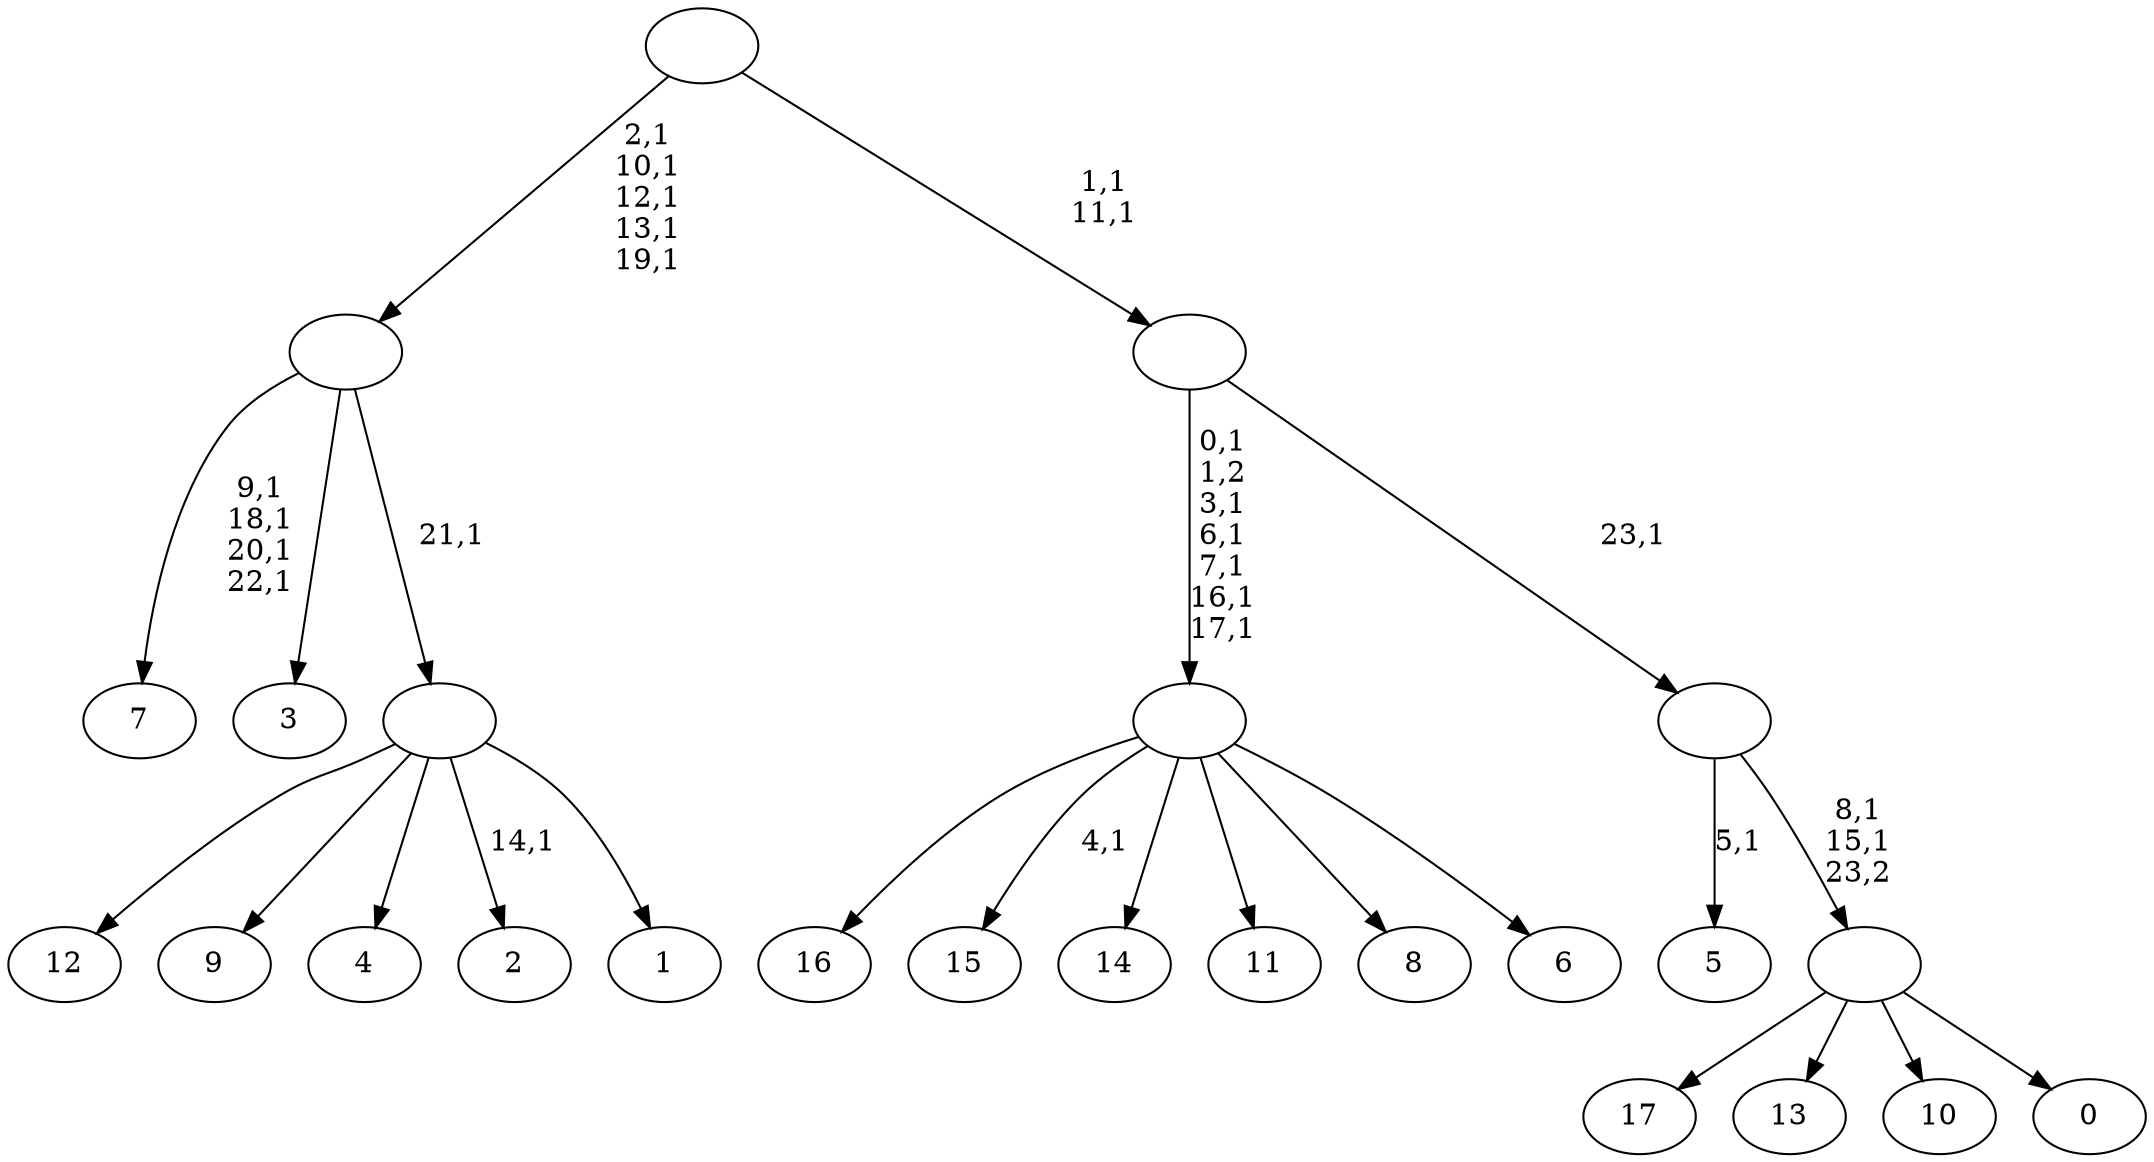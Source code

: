 digraph T {
	42 [label="17"]
	41 [label="16"]
	40 [label="15"]
	38 [label="14"]
	37 [label="13"]
	36 [label="12"]
	35 [label="11"]
	34 [label="10"]
	33 [label="9"]
	32 [label="8"]
	31 [label="7"]
	26 [label="6"]
	25 [label=""]
	19 [label="5"]
	17 [label="4"]
	16 [label="3"]
	15 [label="2"]
	13 [label="1"]
	12 [label=""]
	11 [label=""]
	6 [label="0"]
	5 [label=""]
	3 [label=""]
	2 [label=""]
	0 [label=""]
	25 -> 40 [label="4,1"]
	25 -> 41 [label=""]
	25 -> 38 [label=""]
	25 -> 35 [label=""]
	25 -> 32 [label=""]
	25 -> 26 [label=""]
	12 -> 15 [label="14,1"]
	12 -> 36 [label=""]
	12 -> 33 [label=""]
	12 -> 17 [label=""]
	12 -> 13 [label=""]
	11 -> 31 [label="9,1\n18,1\n20,1\n22,1"]
	11 -> 16 [label=""]
	11 -> 12 [label="21,1"]
	5 -> 42 [label=""]
	5 -> 37 [label=""]
	5 -> 34 [label=""]
	5 -> 6 [label=""]
	3 -> 5 [label="8,1\n15,1\n23,2"]
	3 -> 19 [label="5,1"]
	2 -> 25 [label="0,1\n1,2\n3,1\n6,1\n7,1\n16,1\n17,1"]
	2 -> 3 [label="23,1"]
	0 -> 2 [label="1,1\n11,1"]
	0 -> 11 [label="2,1\n10,1\n12,1\n13,1\n19,1"]
}
